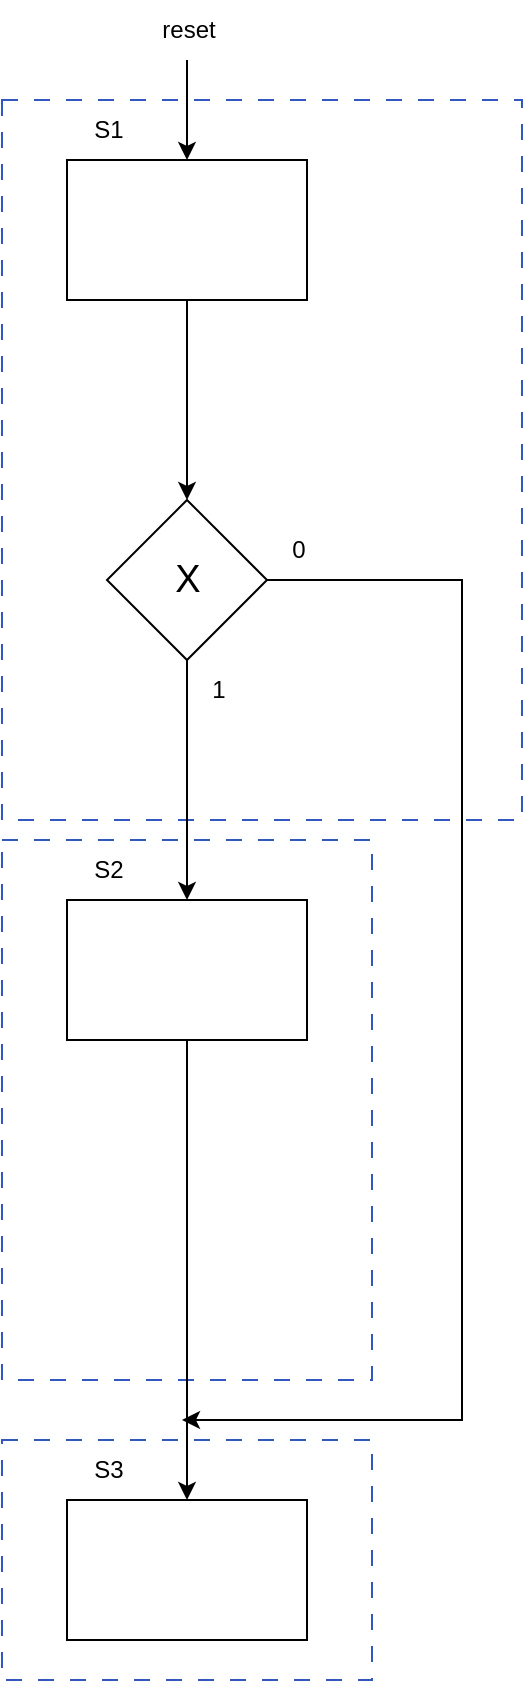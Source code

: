<mxfile version="22.0.1" type="device">
  <diagram name="Page-1" id="I1tpKcfnqch8U0cST2aE">
    <mxGraphModel dx="409" dy="1454" grid="1" gridSize="10" guides="1" tooltips="1" connect="1" arrows="1" fold="1" page="1" pageScale="1" pageWidth="1100" pageHeight="850" math="0" shadow="0">
      <root>
        <mxCell id="0" />
        <mxCell id="1" parent="0" />
        <mxCell id="hTdMgRG7vLIHHIcAO978-25" value="" style="rounded=0;whiteSpace=wrap;html=1;dashed=1;dashPattern=8 8;glass=0;fillColor=none;strokeColor=#3257BF;" parent="1" vertex="1">
          <mxGeometry x="160" y="410" width="185" height="270" as="geometry" />
        </mxCell>
        <mxCell id="hTdMgRG7vLIHHIcAO978-26" value="" style="rounded=0;whiteSpace=wrap;html=1;dashed=1;dashPattern=8 8;glass=0;fillColor=none;strokeColor=#3257BF;" parent="1" vertex="1">
          <mxGeometry x="160" y="40" width="260" height="360" as="geometry" />
        </mxCell>
        <mxCell id="hTdMgRG7vLIHHIcAO978-6" style="edgeStyle=orthogonalEdgeStyle;rounded=0;orthogonalLoop=1;jettySize=auto;html=1;entryX=0.5;entryY=0;entryDx=0;entryDy=0;" parent="1" source="hTdMgRG7vLIHHIcAO978-1" target="hTdMgRG7vLIHHIcAO978-5" edge="1">
          <mxGeometry relative="1" as="geometry" />
        </mxCell>
        <mxCell id="hTdMgRG7vLIHHIcAO978-1" value="" style="rounded=0;whiteSpace=wrap;html=1;" parent="1" vertex="1">
          <mxGeometry x="192.5" y="70" width="120" height="70" as="geometry" />
        </mxCell>
        <mxCell id="hTdMgRG7vLIHHIcAO978-2" value="S1" style="text;html=1;align=center;verticalAlign=middle;resizable=0;points=[];autosize=1;strokeColor=none;fillColor=none;" parent="1" vertex="1">
          <mxGeometry x="192.5" y="40" width="40" height="30" as="geometry" />
        </mxCell>
        <mxCell id="hTdMgRG7vLIHHIcAO978-3" value="" style="rounded=0;whiteSpace=wrap;html=1;" parent="1" vertex="1">
          <mxGeometry x="192.5" y="440" width="120" height="70" as="geometry" />
        </mxCell>
        <mxCell id="hTdMgRG7vLIHHIcAO978-4" value="S2" style="text;html=1;align=center;verticalAlign=middle;resizable=0;points=[];autosize=1;strokeColor=none;fillColor=none;" parent="1" vertex="1">
          <mxGeometry x="192.5" y="410" width="40" height="30" as="geometry" />
        </mxCell>
        <mxCell id="hTdMgRG7vLIHHIcAO978-7" style="edgeStyle=orthogonalEdgeStyle;rounded=0;orthogonalLoop=1;jettySize=auto;html=1;entryX=0.5;entryY=0;entryDx=0;entryDy=0;" parent="1" source="hTdMgRG7vLIHHIcAO978-5" target="hTdMgRG7vLIHHIcAO978-3" edge="1">
          <mxGeometry relative="1" as="geometry" />
        </mxCell>
        <mxCell id="hTdMgRG7vLIHHIcAO978-41" style="edgeStyle=orthogonalEdgeStyle;rounded=0;orthogonalLoop=1;jettySize=auto;html=1;" parent="1" source="hTdMgRG7vLIHHIcAO978-5" edge="1">
          <mxGeometry relative="1" as="geometry">
            <mxPoint x="250" y="700" as="targetPoint" />
            <Array as="points">
              <mxPoint x="390" y="280" />
              <mxPoint x="390" y="700" />
            </Array>
          </mxGeometry>
        </mxCell>
        <mxCell id="hTdMgRG7vLIHHIcAO978-5" value="&lt;font style=&quot;font-size: 19px;&quot;&gt;X&lt;/font&gt;" style="rhombus;whiteSpace=wrap;html=1;" parent="1" vertex="1">
          <mxGeometry x="212.5" y="240" width="80" height="80" as="geometry" />
        </mxCell>
        <mxCell id="hTdMgRG7vLIHHIcAO978-8" value="1" style="text;html=1;align=center;verticalAlign=middle;resizable=0;points=[];autosize=1;strokeColor=none;fillColor=none;" parent="1" vertex="1">
          <mxGeometry x="252.5" y="320" width="30" height="30" as="geometry" />
        </mxCell>
        <mxCell id="hTdMgRG7vLIHHIcAO978-15" value="0" style="text;html=1;align=center;verticalAlign=middle;resizable=0;points=[];autosize=1;strokeColor=none;fillColor=none;" parent="1" vertex="1">
          <mxGeometry x="292.5" y="250" width="30" height="30" as="geometry" />
        </mxCell>
        <mxCell id="hTdMgRG7vLIHHIcAO978-29" value="" style="rounded=0;whiteSpace=wrap;html=1;" parent="1" vertex="1">
          <mxGeometry x="192.5" y="740" width="120" height="70" as="geometry" />
        </mxCell>
        <mxCell id="hTdMgRG7vLIHHIcAO978-30" value="S3" style="text;html=1;align=center;verticalAlign=middle;resizable=0;points=[];autosize=1;strokeColor=none;fillColor=none;" parent="1" vertex="1">
          <mxGeometry x="192.5" y="710" width="40" height="30" as="geometry" />
        </mxCell>
        <mxCell id="hTdMgRG7vLIHHIcAO978-43" value="" style="rounded=0;whiteSpace=wrap;html=1;dashed=1;dashPattern=8 8;glass=0;fillColor=none;strokeColor=#3257BF;" parent="1" vertex="1">
          <mxGeometry x="160" y="710" width="185" height="120" as="geometry" />
        </mxCell>
        <mxCell id="OoLBiXE5MdvqWtMLYb_n-1" style="edgeStyle=orthogonalEdgeStyle;rounded=0;orthogonalLoop=1;jettySize=auto;html=1;entryX=0.5;entryY=0.25;entryDx=0;entryDy=0;entryPerimeter=0;" parent="1" source="hTdMgRG7vLIHHIcAO978-3" target="hTdMgRG7vLIHHIcAO978-43" edge="1">
          <mxGeometry relative="1" as="geometry" />
        </mxCell>
        <mxCell id="1OUD1hDySkvXqp3UaBYx-2" style="edgeStyle=orthogonalEdgeStyle;rounded=0;orthogonalLoop=1;jettySize=auto;html=1;entryX=0.5;entryY=0;entryDx=0;entryDy=0;" edge="1" parent="1" source="1OUD1hDySkvXqp3UaBYx-1" target="hTdMgRG7vLIHHIcAO978-1">
          <mxGeometry relative="1" as="geometry" />
        </mxCell>
        <mxCell id="1OUD1hDySkvXqp3UaBYx-1" value="reset" style="text;html=1;align=center;verticalAlign=middle;resizable=0;points=[];autosize=1;strokeColor=none;fillColor=none;" vertex="1" parent="1">
          <mxGeometry x="227.5" y="-10" width="50" height="30" as="geometry" />
        </mxCell>
      </root>
    </mxGraphModel>
  </diagram>
</mxfile>
